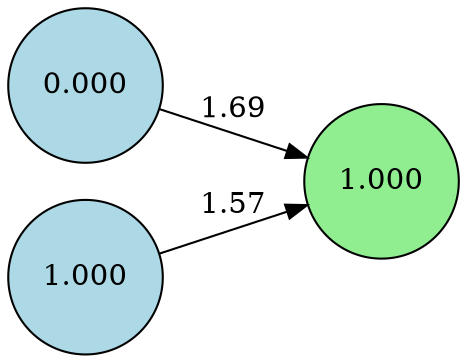 digraph neat {
  rankdir=LR;
  node [shape=circle];
  node0 [label="0.000", style=filled, fillcolor=lightblue];
  node1 [label="1.000", style=filled, fillcolor=lightblue];
  node124 [label="1.000", style=filled, fillcolor=lightgreen];
  node0 -> node124 [label="1.69"];
  node1 -> node124 [label="1.57"];
}
